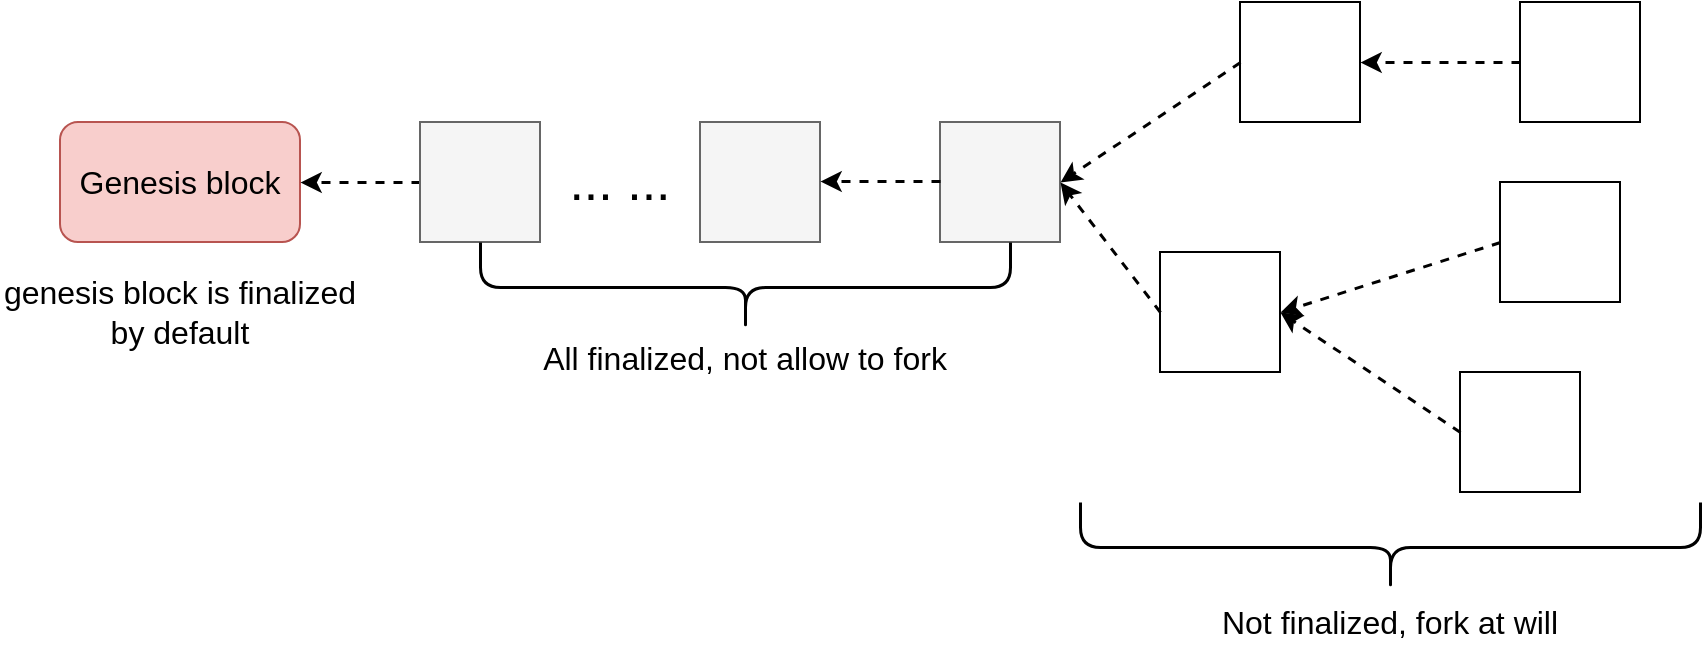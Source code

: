 <mxfile version="20.4.0" type="github">
  <diagram id="e_GVeQvCEYZNv5Ry_eUx" name="Page-1">
    <mxGraphModel dx="2276" dy="794" grid="1" gridSize="10" guides="1" tooltips="1" connect="1" arrows="1" fold="1" page="1" pageScale="1" pageWidth="850" pageHeight="1100" math="0" shadow="0">
      <root>
        <mxCell id="0" />
        <mxCell id="1" parent="0" />
        <mxCell id="bRSF81AHw8m8qIP1f-14-1" value="&lt;font style=&quot;font-size: 16px;&quot;&gt;Genesis block&lt;/font&gt;" style="rounded=1;whiteSpace=wrap;html=1;fillColor=#f8cecc;strokeColor=#b85450;" vertex="1" parent="1">
          <mxGeometry y="380" width="120" height="60" as="geometry" />
        </mxCell>
        <mxCell id="bRSF81AHw8m8qIP1f-14-2" value="genesis block is finalized by default" style="text;html=1;strokeColor=none;fillColor=none;align=center;verticalAlign=middle;whiteSpace=wrap;rounded=0;fontSize=16;" vertex="1" parent="1">
          <mxGeometry x="-30" y="470" width="180" height="10" as="geometry" />
        </mxCell>
        <mxCell id="bRSF81AHw8m8qIP1f-14-8" value="" style="edgeStyle=orthogonalEdgeStyle;rounded=0;orthogonalLoop=1;jettySize=auto;html=1;strokeWidth=1.5;fontSize=16;dashed=1;" edge="1" parent="1" source="bRSF81AHw8m8qIP1f-14-3" target="bRSF81AHw8m8qIP1f-14-1">
          <mxGeometry relative="1" as="geometry" />
        </mxCell>
        <mxCell id="bRSF81AHw8m8qIP1f-14-3" value="" style="whiteSpace=wrap;html=1;aspect=fixed;fontSize=16;fillColor=#f5f5f5;fontColor=#333333;strokeColor=#666666;" vertex="1" parent="1">
          <mxGeometry x="180" y="380" width="60" height="60" as="geometry" />
        </mxCell>
        <mxCell id="bRSF81AHw8m8qIP1f-14-5" value="" style="whiteSpace=wrap;html=1;aspect=fixed;fontSize=16;fillColor=#f5f5f5;fontColor=#333333;strokeColor=#666666;" vertex="1" parent="1">
          <mxGeometry x="320" y="380" width="60" height="60" as="geometry" />
        </mxCell>
        <mxCell id="bRSF81AHw8m8qIP1f-14-6" value="" style="whiteSpace=wrap;html=1;aspect=fixed;fontSize=16;fillColor=#f5f5f5;fontColor=#333333;strokeColor=#666666;" vertex="1" parent="1">
          <mxGeometry x="440" y="380" width="60" height="60" as="geometry" />
        </mxCell>
        <mxCell id="bRSF81AHw8m8qIP1f-14-9" value="" style="edgeStyle=orthogonalEdgeStyle;rounded=0;orthogonalLoop=1;jettySize=auto;html=1;strokeWidth=1.5;fontSize=16;dashed=1;" edge="1" parent="1">
          <mxGeometry relative="1" as="geometry">
            <mxPoint x="440" y="409.5" as="sourcePoint" />
            <mxPoint x="380" y="409.5" as="targetPoint" />
          </mxGeometry>
        </mxCell>
        <mxCell id="bRSF81AHw8m8qIP1f-14-10" value="&lt;font style=&quot;font-size: 26px;&quot;&gt;... ...&lt;/font&gt;" style="text;html=1;strokeColor=none;fillColor=none;align=center;verticalAlign=middle;whiteSpace=wrap;rounded=0;fontSize=16;" vertex="1" parent="1">
          <mxGeometry x="250" y="395" width="60" height="30" as="geometry" />
        </mxCell>
        <mxCell id="bRSF81AHw8m8qIP1f-14-11" value="" style="shape=curlyBracket;whiteSpace=wrap;html=1;rounded=1;flipH=1;fontSize=26;rotation=90;strokeWidth=1.5;" vertex="1" parent="1">
          <mxGeometry x="320" y="330" width="45" height="265" as="geometry" />
        </mxCell>
        <mxCell id="bRSF81AHw8m8qIP1f-14-12" value="&lt;span style=&quot;font-size: 16px;&quot;&gt;All finalized, not allow to fork&lt;/span&gt;" style="text;html=1;strokeColor=none;fillColor=none;align=center;verticalAlign=middle;whiteSpace=wrap;rounded=0;strokeWidth=1.5;fontSize=26;" vertex="1" parent="1">
          <mxGeometry x="231.88" y="490" width="221.25" height="10" as="geometry" />
        </mxCell>
        <mxCell id="bRSF81AHw8m8qIP1f-14-13" value="" style="whiteSpace=wrap;html=1;aspect=fixed;fontSize=16;" vertex="1" parent="1">
          <mxGeometry x="590" y="320" width="60" height="60" as="geometry" />
        </mxCell>
        <mxCell id="bRSF81AHw8m8qIP1f-14-14" value="" style="whiteSpace=wrap;html=1;aspect=fixed;fontSize=16;" vertex="1" parent="1">
          <mxGeometry x="550" y="445" width="60" height="60" as="geometry" />
        </mxCell>
        <mxCell id="bRSF81AHw8m8qIP1f-14-15" value="" style="whiteSpace=wrap;html=1;aspect=fixed;fontSize=16;" vertex="1" parent="1">
          <mxGeometry x="700" y="505" width="60" height="60" as="geometry" />
        </mxCell>
        <mxCell id="bRSF81AHw8m8qIP1f-14-16" value="" style="whiteSpace=wrap;html=1;aspect=fixed;fontSize=16;" vertex="1" parent="1">
          <mxGeometry x="720" y="410" width="60" height="60" as="geometry" />
        </mxCell>
        <mxCell id="bRSF81AHw8m8qIP1f-14-17" value="" style="whiteSpace=wrap;html=1;aspect=fixed;fontSize=16;" vertex="1" parent="1">
          <mxGeometry x="730" y="320" width="60" height="60" as="geometry" />
        </mxCell>
        <mxCell id="bRSF81AHw8m8qIP1f-14-21" value="" style="endArrow=classic;html=1;rounded=0;dashed=1;strokeWidth=1.5;fontSize=16;entryX=1;entryY=0.5;entryDx=0;entryDy=0;exitX=0;exitY=0.5;exitDx=0;exitDy=0;" edge="1" parent="1" source="bRSF81AHw8m8qIP1f-14-13" target="bRSF81AHw8m8qIP1f-14-6">
          <mxGeometry width="50" height="50" relative="1" as="geometry">
            <mxPoint x="550" y="400" as="sourcePoint" />
            <mxPoint x="600" y="350" as="targetPoint" />
          </mxGeometry>
        </mxCell>
        <mxCell id="bRSF81AHw8m8qIP1f-14-22" value="" style="endArrow=classic;html=1;rounded=0;dashed=1;strokeWidth=1.5;fontSize=16;entryX=1;entryY=0.5;entryDx=0;entryDy=0;exitX=0;exitY=0.5;exitDx=0;exitDy=0;" edge="1" parent="1" source="bRSF81AHw8m8qIP1f-14-14" target="bRSF81AHw8m8qIP1f-14-6">
          <mxGeometry width="50" height="50" relative="1" as="geometry">
            <mxPoint x="600" y="360" as="sourcePoint" />
            <mxPoint x="510" y="420" as="targetPoint" />
          </mxGeometry>
        </mxCell>
        <mxCell id="bRSF81AHw8m8qIP1f-14-23" value="" style="endArrow=classic;html=1;rounded=0;dashed=1;strokeWidth=1.5;fontSize=16;entryX=1;entryY=0.5;entryDx=0;entryDy=0;exitX=0;exitY=0.5;exitDx=0;exitDy=0;" edge="1" parent="1" source="bRSF81AHw8m8qIP1f-14-17" target="bRSF81AHw8m8qIP1f-14-13">
          <mxGeometry width="50" height="50" relative="1" as="geometry">
            <mxPoint x="600" y="360" as="sourcePoint" />
            <mxPoint x="510" y="420" as="targetPoint" />
          </mxGeometry>
        </mxCell>
        <mxCell id="bRSF81AHw8m8qIP1f-14-24" value="" style="endArrow=classic;html=1;rounded=0;dashed=1;strokeWidth=1.5;fontSize=16;entryX=1;entryY=0.5;entryDx=0;entryDy=0;exitX=0;exitY=0.5;exitDx=0;exitDy=0;" edge="1" parent="1" source="bRSF81AHw8m8qIP1f-14-16" target="bRSF81AHw8m8qIP1f-14-14">
          <mxGeometry width="50" height="50" relative="1" as="geometry">
            <mxPoint x="600" y="360" as="sourcePoint" />
            <mxPoint x="510" y="420" as="targetPoint" />
          </mxGeometry>
        </mxCell>
        <mxCell id="bRSF81AHw8m8qIP1f-14-25" value="" style="endArrow=classic;html=1;rounded=0;dashed=1;strokeWidth=1.5;fontSize=16;entryX=1;entryY=0.5;entryDx=0;entryDy=0;exitX=0;exitY=0.5;exitDx=0;exitDy=0;" edge="1" parent="1" source="bRSF81AHw8m8qIP1f-14-15" target="bRSF81AHw8m8qIP1f-14-14">
          <mxGeometry width="50" height="50" relative="1" as="geometry">
            <mxPoint x="710" y="470" as="sourcePoint" />
            <mxPoint x="620" y="485" as="targetPoint" />
          </mxGeometry>
        </mxCell>
        <mxCell id="bRSF81AHw8m8qIP1f-14-26" value="Not finalized, fork at will" style="text;html=1;strokeColor=none;fillColor=none;align=center;verticalAlign=middle;whiteSpace=wrap;rounded=0;strokeWidth=1.5;fontSize=16;" vertex="1" parent="1">
          <mxGeometry x="555" y="610" width="220" height="40" as="geometry" />
        </mxCell>
        <mxCell id="bRSF81AHw8m8qIP1f-14-27" value="" style="shape=curlyBracket;whiteSpace=wrap;html=1;rounded=1;flipH=1;fontSize=26;rotation=90;strokeWidth=1.5;" vertex="1" parent="1">
          <mxGeometry x="642.5" y="437.5" width="45" height="310" as="geometry" />
        </mxCell>
      </root>
    </mxGraphModel>
  </diagram>
</mxfile>

